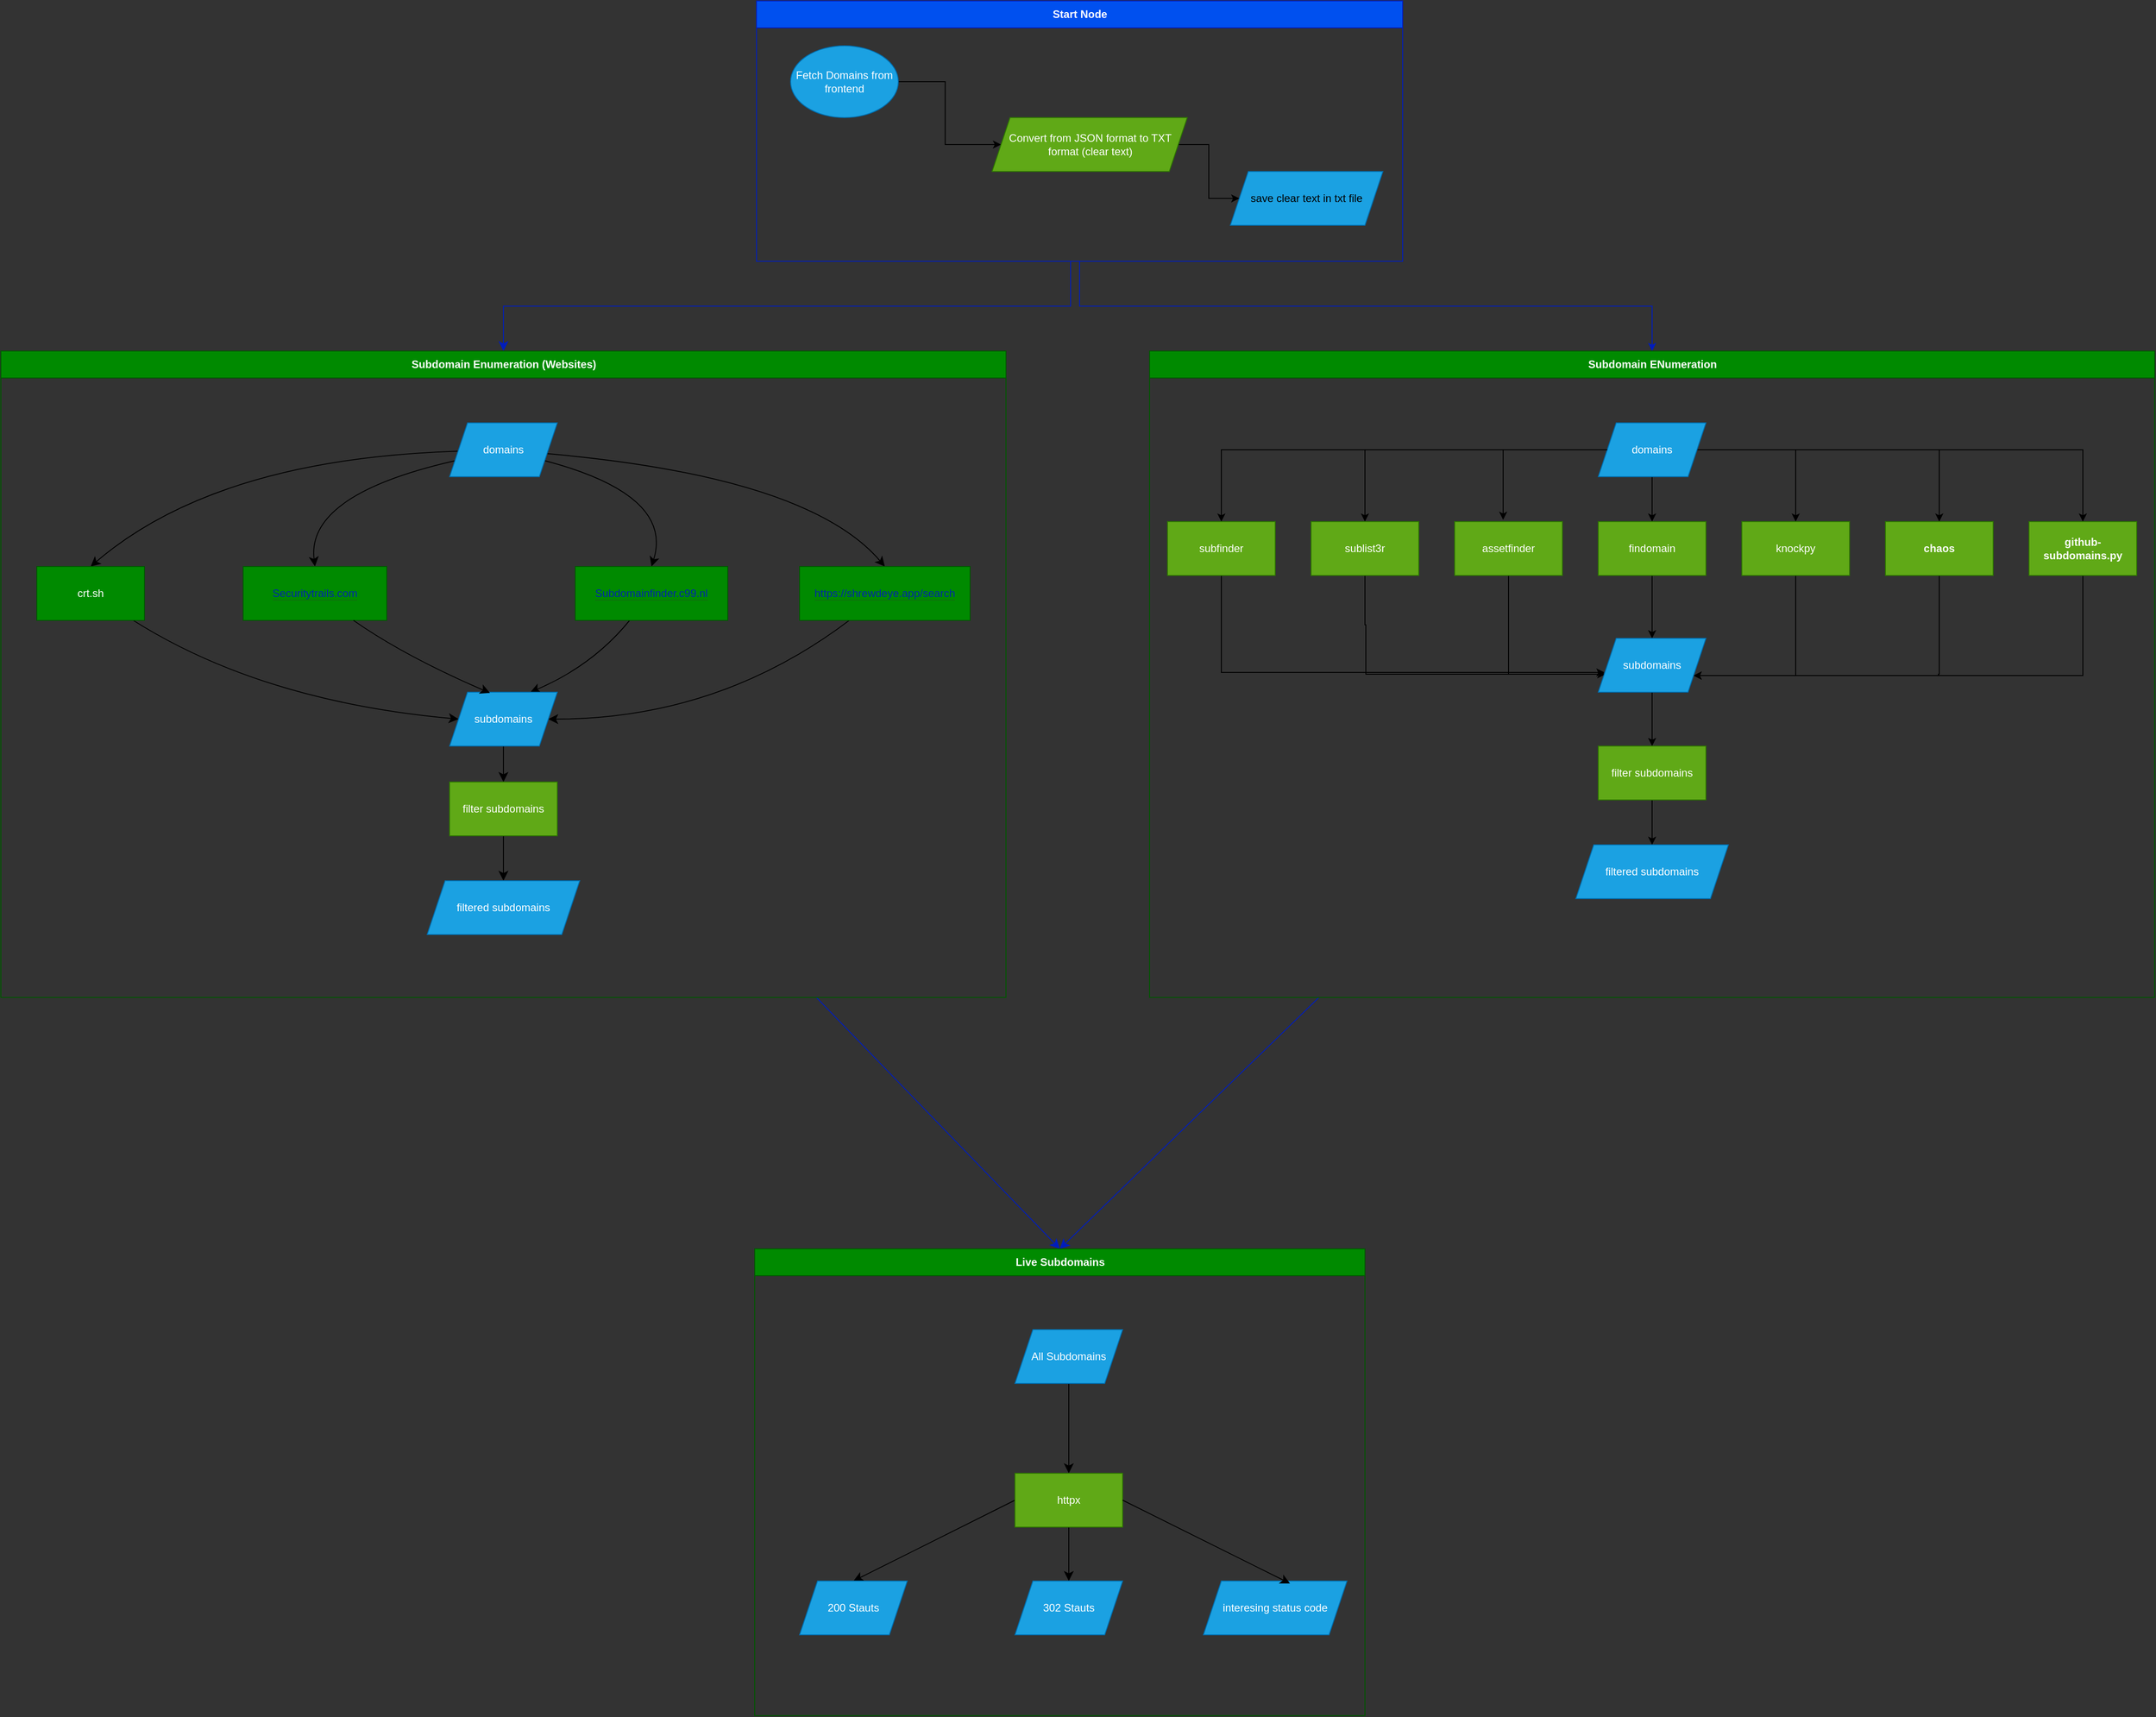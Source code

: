 <mxfile version="26.1.1">
  <diagram id="prtHgNgQTEPvFCAcTncT" name="Page-1">
    <mxGraphModel dx="3385" dy="2160" grid="0" gridSize="10" guides="1" tooltips="1" connect="1" arrows="1" fold="1" page="0" pageScale="1" pageWidth="827" pageHeight="1169" background="light-dark(#333333, #000000)" math="0" shadow="0">
      <root>
        <mxCell id="0" />
        <mxCell id="1" parent="0" />
        <mxCell id="JhoKYniSx3QzVYMo0Xfw-73" style="edgeStyle=orthogonalEdgeStyle;rounded=0;orthogonalLoop=1;jettySize=auto;html=1;entryX=0.5;entryY=0;entryDx=0;entryDy=0;fillColor=#0050ef;strokeColor=#001DBC;" parent="1" source="dNxyNK7c78bLwvsdeMH5-11" target="JhoKYniSx3QzVYMo0Xfw-47" edge="1">
          <mxGeometry relative="1" as="geometry" />
        </mxCell>
        <mxCell id="YXR1pxdyc6zQwKIzhy1a-53" style="edgeStyle=none;curved=0;rounded=0;orthogonalLoop=1;jettySize=auto;html=1;entryX=0.5;entryY=0;entryDx=0;entryDy=0;fontSize=12;startSize=8;endSize=8;fillColor=#0050ef;strokeColor=#001DBC;" edge="1" parent="1" target="YXR1pxdyc6zQwKIzhy1a-2">
          <mxGeometry relative="1" as="geometry">
            <mxPoint x="832" y="380.003" as="sourcePoint" />
            <mxPoint x="550" y="487.62" as="targetPoint" />
            <Array as="points">
              <mxPoint x="832" y="430" />
              <mxPoint x="200" y="430" />
            </Array>
          </mxGeometry>
        </mxCell>
        <mxCell id="dNxyNK7c78bLwvsdeMH5-11" value="Start Node" style="swimlane;html=1;startSize=30;horizontal=1;containerType=tree;glass=0;fillColor=#0050ef;strokeColor=#001DBC;fontColor=#ffffff;" parent="1" vertex="1">
          <mxGeometry x="482" y="90" width="720" height="290" as="geometry">
            <mxRectangle x="40" y="80" width="90" height="30" as="alternateBounds" />
          </mxGeometry>
        </mxCell>
        <mxCell id="JhoKYniSx3QzVYMo0Xfw-124" style="edgeStyle=orthogonalEdgeStyle;rounded=0;orthogonalLoop=1;jettySize=auto;html=1;" parent="dNxyNK7c78bLwvsdeMH5-11" source="JhoKYniSx3QzVYMo0Xfw-8" target="JhoKYniSx3QzVYMo0Xfw-119" edge="1">
          <mxGeometry relative="1" as="geometry" />
        </mxCell>
        <mxCell id="JhoKYniSx3QzVYMo0Xfw-8" value="Fetch Domains from frontend" style="ellipse;whiteSpace=wrap;html=1;fillColor=#1ba1e2;strokeColor=#006EAF;fontColor=#ffffff;" parent="dNxyNK7c78bLwvsdeMH5-11" vertex="1">
          <mxGeometry x="38" y="50" width="120" height="80" as="geometry" />
        </mxCell>
        <mxCell id="JhoKYniSx3QzVYMo0Xfw-115" value="save clear text in txt file" style="shape=parallelogram;perimeter=parallelogramPerimeter;fixedSize=1;fillColor=#1ba1e2;strokeColor=#006EAF;fontColor=default;fontStyle=0;align=center;horizontal=1;fontFamily=Helvetica;whiteSpace=wrap;" parent="dNxyNK7c78bLwvsdeMH5-11" vertex="1">
          <mxGeometry x="528" y="190" width="170" height="60" as="geometry" />
        </mxCell>
        <mxCell id="JhoKYniSx3QzVYMo0Xfw-129" style="edgeStyle=orthogonalEdgeStyle;rounded=0;orthogonalLoop=1;jettySize=auto;html=1;" parent="dNxyNK7c78bLwvsdeMH5-11" source="JhoKYniSx3QzVYMo0Xfw-119" target="JhoKYniSx3QzVYMo0Xfw-115" edge="1">
          <mxGeometry relative="1" as="geometry" />
        </mxCell>
        <mxCell id="JhoKYniSx3QzVYMo0Xfw-119" value="Convert from JSON format to TXT format (clear text)" style="shape=parallelogram;perimeter=parallelogramPerimeter;whiteSpace=wrap;html=1;fixedSize=1;fillColor=#60a917;strokeColor=#2D7600;fontColor=#ffffff;" parent="dNxyNK7c78bLwvsdeMH5-11" vertex="1">
          <mxGeometry x="262.5" y="130" width="217.5" height="60" as="geometry" />
        </mxCell>
        <mxCell id="YXR1pxdyc6zQwKIzhy1a-114" style="edgeStyle=none;curved=1;rounded=0;orthogonalLoop=1;jettySize=auto;html=1;entryX=0.5;entryY=0;entryDx=0;entryDy=0;fontSize=12;startSize=8;endSize=8;fillColor=#0050ef;strokeColor=#001DBC;" edge="1" parent="1" source="JhoKYniSx3QzVYMo0Xfw-47" target="YXR1pxdyc6zQwKIzhy1a-86">
          <mxGeometry relative="1" as="geometry" />
        </mxCell>
        <mxCell id="JhoKYniSx3QzVYMo0Xfw-47" value="Subdomain ENumeration" style="swimlane;html=1;startSize=30;horizontal=1;containerType=tree;glass=0;fillColor=#008a00;strokeColor=#005700;fontColor=#ffffff;" parent="1" vertex="1">
          <mxGeometry x="920" y="480" width="1120" height="720" as="geometry">
            <mxRectangle x="40" y="80" width="90" height="30" as="alternateBounds" />
          </mxGeometry>
        </mxCell>
        <mxCell id="JhoKYniSx3QzVYMo0Xfw-106" style="edgeStyle=orthogonalEdgeStyle;rounded=0;orthogonalLoop=1;jettySize=auto;html=1;" parent="JhoKYniSx3QzVYMo0Xfw-47" source="JhoKYniSx3QzVYMo0Xfw-82" target="JhoKYniSx3QzVYMo0Xfw-100" edge="1">
          <mxGeometry relative="1" as="geometry" />
        </mxCell>
        <mxCell id="JhoKYniSx3QzVYMo0Xfw-107" style="edgeStyle=orthogonalEdgeStyle;rounded=0;orthogonalLoop=1;jettySize=auto;html=1;" parent="JhoKYniSx3QzVYMo0Xfw-47" source="JhoKYniSx3QzVYMo0Xfw-82" target="JhoKYniSx3QzVYMo0Xfw-99" edge="1">
          <mxGeometry relative="1" as="geometry" />
        </mxCell>
        <mxCell id="JhoKYniSx3QzVYMo0Xfw-108" style="edgeStyle=orthogonalEdgeStyle;rounded=0;orthogonalLoop=1;jettySize=auto;html=1;entryX=0.5;entryY=0;entryDx=0;entryDy=0;" parent="JhoKYniSx3QzVYMo0Xfw-47" source="JhoKYniSx3QzVYMo0Xfw-82" target="JhoKYniSx3QzVYMo0Xfw-102" edge="1">
          <mxGeometry relative="1" as="geometry" />
        </mxCell>
        <mxCell id="JhoKYniSx3QzVYMo0Xfw-109" style="edgeStyle=orthogonalEdgeStyle;rounded=0;orthogonalLoop=1;jettySize=auto;html=1;entryX=0.5;entryY=0;entryDx=0;entryDy=0;" parent="JhoKYniSx3QzVYMo0Xfw-47" source="JhoKYniSx3QzVYMo0Xfw-82" target="JhoKYniSx3QzVYMo0Xfw-101" edge="1">
          <mxGeometry relative="1" as="geometry" />
        </mxCell>
        <mxCell id="JhoKYniSx3QzVYMo0Xfw-111" style="edgeStyle=orthogonalEdgeStyle;rounded=0;orthogonalLoop=1;jettySize=auto;html=1;entryX=0.5;entryY=0;entryDx=0;entryDy=0;" parent="JhoKYniSx3QzVYMo0Xfw-47" source="JhoKYniSx3QzVYMo0Xfw-82" target="JhoKYniSx3QzVYMo0Xfw-105" edge="1">
          <mxGeometry relative="1" as="geometry" />
        </mxCell>
        <mxCell id="JhoKYniSx3QzVYMo0Xfw-112" style="edgeStyle=orthogonalEdgeStyle;rounded=0;orthogonalLoop=1;jettySize=auto;html=1;entryX=0.5;entryY=0;entryDx=0;entryDy=0;" parent="JhoKYniSx3QzVYMo0Xfw-47" source="JhoKYniSx3QzVYMo0Xfw-82" target="JhoKYniSx3QzVYMo0Xfw-104" edge="1">
          <mxGeometry relative="1" as="geometry" />
        </mxCell>
        <mxCell id="JhoKYniSx3QzVYMo0Xfw-82" value="domains" style="shape=parallelogram;perimeter=parallelogramPerimeter;whiteSpace=wrap;html=1;fixedSize=1;fillColor=#1ba1e2;strokeColor=#006EAF;fontColor=#ffffff;" parent="JhoKYniSx3QzVYMo0Xfw-47" vertex="1">
          <mxGeometry x="500" y="80" width="120" height="60" as="geometry" />
        </mxCell>
        <mxCell id="JhoKYniSx3QzVYMo0Xfw-146" style="edgeStyle=orthogonalEdgeStyle;rounded=0;orthogonalLoop=1;jettySize=auto;html=1;" parent="JhoKYniSx3QzVYMo0Xfw-47" source="JhoKYniSx3QzVYMo0Xfw-98" edge="1">
          <mxGeometry relative="1" as="geometry">
            <mxPoint x="508" y="360" as="targetPoint" />
            <Array as="points">
              <mxPoint x="400" y="360" />
            </Array>
          </mxGeometry>
        </mxCell>
        <mxCell id="JhoKYniSx3QzVYMo0Xfw-98" value="assetfinder" style="rounded=0;whiteSpace=wrap;html=1;fillColor=#60a917;strokeColor=#2D7600;fontColor=#ffffff;" parent="JhoKYniSx3QzVYMo0Xfw-47" vertex="1">
          <mxGeometry x="340" y="190" width="120" height="60" as="geometry" />
        </mxCell>
        <mxCell id="JhoKYniSx3QzVYMo0Xfw-137" style="edgeStyle=orthogonalEdgeStyle;rounded=0;orthogonalLoop=1;jettySize=auto;html=1;entryX=1;entryY=0.75;entryDx=0;entryDy=0;" parent="JhoKYniSx3QzVYMo0Xfw-47" source="JhoKYniSx3QzVYMo0Xfw-102" target="JhoKYniSx3QzVYMo0Xfw-132" edge="1">
          <mxGeometry relative="1" as="geometry">
            <mxPoint x="720" y="360" as="targetPoint" />
            <Array as="points">
              <mxPoint x="720" y="362" />
            </Array>
          </mxGeometry>
        </mxCell>
        <mxCell id="JhoKYniSx3QzVYMo0Xfw-102" value="knockpy" style="rounded=0;whiteSpace=wrap;html=1;fillColor=#60a917;strokeColor=#2D7600;fontColor=#ffffff;" parent="JhoKYniSx3QzVYMo0Xfw-47" vertex="1">
          <mxGeometry x="660" y="190" width="120" height="60" as="geometry" />
        </mxCell>
        <mxCell id="JhoKYniSx3QzVYMo0Xfw-141" style="edgeStyle=orthogonalEdgeStyle;rounded=0;orthogonalLoop=1;jettySize=auto;html=1;entryX=0.5;entryY=0;entryDx=0;entryDy=0;" parent="JhoKYniSx3QzVYMo0Xfw-47" source="JhoKYniSx3QzVYMo0Xfw-101" target="JhoKYniSx3QzVYMo0Xfw-132" edge="1">
          <mxGeometry relative="1" as="geometry" />
        </mxCell>
        <mxCell id="JhoKYniSx3QzVYMo0Xfw-101" value="findomain" style="rounded=0;whiteSpace=wrap;html=1;fillColor=#60a917;strokeColor=#2D7600;fontColor=#ffffff;" parent="JhoKYniSx3QzVYMo0Xfw-47" vertex="1">
          <mxGeometry x="500" y="190" width="120" height="60" as="geometry" />
        </mxCell>
        <mxCell id="JhoKYniSx3QzVYMo0Xfw-133" style="edgeStyle=orthogonalEdgeStyle;rounded=0;orthogonalLoop=1;jettySize=auto;html=1;entryX=1;entryY=0.75;entryDx=0;entryDy=0;" parent="JhoKYniSx3QzVYMo0Xfw-47" source="JhoKYniSx3QzVYMo0Xfw-100" target="JhoKYniSx3QzVYMo0Xfw-132" edge="1">
          <mxGeometry relative="1" as="geometry">
            <mxPoint x="968" y="360" as="targetPoint" />
            <Array as="points">
              <mxPoint x="1040" y="362" />
            </Array>
          </mxGeometry>
        </mxCell>
        <mxCell id="JhoKYniSx3QzVYMo0Xfw-100" value="&lt;span class=&quot;notion-enable-hover&quot; data-token-index=&quot;0&quot; style=&quot;font-weight:600&quot;&gt;github-subdomains.py&lt;/span&gt;" style="rounded=0;whiteSpace=wrap;html=1;fillColor=#60a917;strokeColor=#2D7600;fontColor=#ffffff;" parent="JhoKYniSx3QzVYMo0Xfw-47" vertex="1">
          <mxGeometry x="980" y="190" width="120" height="60" as="geometry" />
        </mxCell>
        <mxCell id="JhoKYniSx3QzVYMo0Xfw-134" style="edgeStyle=orthogonalEdgeStyle;rounded=0;orthogonalLoop=1;jettySize=auto;html=1;entryX=1;entryY=0.75;entryDx=0;entryDy=0;" parent="JhoKYniSx3QzVYMo0Xfw-47" source="JhoKYniSx3QzVYMo0Xfw-99" target="JhoKYniSx3QzVYMo0Xfw-132" edge="1">
          <mxGeometry relative="1" as="geometry">
            <mxPoint x="878" y="370" as="targetPoint" />
            <Array as="points">
              <mxPoint x="880" y="360" />
              <mxPoint x="879" y="360" />
              <mxPoint x="879" y="362" />
            </Array>
          </mxGeometry>
        </mxCell>
        <mxCell id="JhoKYniSx3QzVYMo0Xfw-99" value="&lt;br&gt;&lt;span class=&quot;notion-enable-hover&quot; data-token-index=&quot;0&quot; style=&quot;font-weight:600&quot;&gt;chaos &lt;/span&gt;&lt;div&gt;&lt;br/&gt;&lt;/div&gt;" style="rounded=0;whiteSpace=wrap;html=1;fillColor=#60a917;strokeColor=#2D7600;fontColor=#ffffff;" parent="JhoKYniSx3QzVYMo0Xfw-47" vertex="1">
          <mxGeometry x="820" y="190" width="120" height="60" as="geometry" />
        </mxCell>
        <mxCell id="JhoKYniSx3QzVYMo0Xfw-145" style="edgeStyle=orthogonalEdgeStyle;rounded=0;orthogonalLoop=1;jettySize=auto;html=1;" parent="JhoKYniSx3QzVYMo0Xfw-47" source="JhoKYniSx3QzVYMo0Xfw-105" edge="1">
          <mxGeometry relative="1" as="geometry">
            <mxPoint x="508" y="360" as="targetPoint" />
            <Array as="points">
              <mxPoint x="240" y="305" />
              <mxPoint x="241" y="305" />
              <mxPoint x="241" y="360" />
            </Array>
          </mxGeometry>
        </mxCell>
        <mxCell id="JhoKYniSx3QzVYMo0Xfw-105" value="sublist3r" style="rounded=0;whiteSpace=wrap;html=1;fillColor=#60a917;strokeColor=#2D7600;fontColor=#ffffff;" parent="JhoKYniSx3QzVYMo0Xfw-47" vertex="1">
          <mxGeometry x="180" y="190" width="120" height="60" as="geometry" />
        </mxCell>
        <mxCell id="JhoKYniSx3QzVYMo0Xfw-144" style="edgeStyle=orthogonalEdgeStyle;rounded=0;orthogonalLoop=1;jettySize=auto;html=1;entryX=0.058;entryY=0.633;entryDx=0;entryDy=0;entryPerimeter=0;" parent="JhoKYniSx3QzVYMo0Xfw-47" source="JhoKYniSx3QzVYMo0Xfw-104" target="JhoKYniSx3QzVYMo0Xfw-132" edge="1">
          <mxGeometry relative="1" as="geometry">
            <mxPoint x="78" y="360" as="targetPoint" />
            <Array as="points">
              <mxPoint x="80" y="358" />
            </Array>
          </mxGeometry>
        </mxCell>
        <mxCell id="JhoKYniSx3QzVYMo0Xfw-104" value="subfinder" style="rounded=0;whiteSpace=wrap;html=1;fillColor=#60a917;strokeColor=#2D7600;fontColor=#ffffff;" parent="JhoKYniSx3QzVYMo0Xfw-47" vertex="1">
          <mxGeometry x="20" y="190" width="120" height="60" as="geometry" />
        </mxCell>
        <mxCell id="JhoKYniSx3QzVYMo0Xfw-110" style="edgeStyle=orthogonalEdgeStyle;rounded=0;orthogonalLoop=1;jettySize=auto;html=1;entryX=0.45;entryY=-0.033;entryDx=0;entryDy=0;entryPerimeter=0;" parent="JhoKYniSx3QzVYMo0Xfw-47" source="JhoKYniSx3QzVYMo0Xfw-82" target="JhoKYniSx3QzVYMo0Xfw-98" edge="1">
          <mxGeometry relative="1" as="geometry" />
        </mxCell>
        <mxCell id="JhoKYniSx3QzVYMo0Xfw-148" style="edgeStyle=orthogonalEdgeStyle;rounded=0;orthogonalLoop=1;jettySize=auto;html=1;" parent="JhoKYniSx3QzVYMo0Xfw-47" source="JhoKYniSx3QzVYMo0Xfw-132" target="JhoKYniSx3QzVYMo0Xfw-147" edge="1">
          <mxGeometry relative="1" as="geometry" />
        </mxCell>
        <mxCell id="JhoKYniSx3QzVYMo0Xfw-132" value="subdomains" style="shape=parallelogram;perimeter=parallelogramPerimeter;whiteSpace=wrap;html=1;fixedSize=1;fillColor=#1ba1e2;strokeColor=#006EAF;fontColor=#ffffff;" parent="JhoKYniSx3QzVYMo0Xfw-47" vertex="1">
          <mxGeometry x="500" y="320" width="120" height="60" as="geometry" />
        </mxCell>
        <mxCell id="JhoKYniSx3QzVYMo0Xfw-152" style="edgeStyle=orthogonalEdgeStyle;rounded=0;orthogonalLoop=1;jettySize=auto;html=1;entryX=0.5;entryY=0;entryDx=0;entryDy=0;" parent="JhoKYniSx3QzVYMo0Xfw-47" source="JhoKYniSx3QzVYMo0Xfw-147" target="JhoKYniSx3QzVYMo0Xfw-151" edge="1">
          <mxGeometry relative="1" as="geometry" />
        </mxCell>
        <mxCell id="JhoKYniSx3QzVYMo0Xfw-147" value="filter subdomains" style="rounded=0;whiteSpace=wrap;html=1;fillColor=#60a917;strokeColor=#2D7600;fontColor=#ffffff;" parent="JhoKYniSx3QzVYMo0Xfw-47" vertex="1">
          <mxGeometry x="500" y="440" width="120" height="60" as="geometry" />
        </mxCell>
        <mxCell id="JhoKYniSx3QzVYMo0Xfw-151" value="filtered subdomains" style="shape=parallelogram;perimeter=parallelogramPerimeter;whiteSpace=wrap;html=1;fixedSize=1;fillColor=#1ba1e2;strokeColor=#006EAF;fontColor=#ffffff;" parent="JhoKYniSx3QzVYMo0Xfw-47" vertex="1">
          <mxGeometry x="475" y="550" width="170" height="60" as="geometry" />
        </mxCell>
        <mxCell id="JhoKYniSx3QzVYMo0Xfw-68" style="edgeStyle=orthogonalEdgeStyle;rounded=0;orthogonalLoop=1;jettySize=auto;html=1;" parent="1" edge="1">
          <mxGeometry relative="1" as="geometry">
            <mxPoint x="824" y="960" as="targetPoint" />
          </mxGeometry>
        </mxCell>
        <mxCell id="JhoKYniSx3QzVYMo0Xfw-70" style="edgeStyle=orthogonalEdgeStyle;rounded=0;orthogonalLoop=1;jettySize=auto;html=1;entryX=0.5;entryY=0;entryDx=0;entryDy=0;" parent="1" edge="1">
          <mxGeometry relative="1" as="geometry">
            <mxPoint x="404" y="960" as="targetPoint" />
          </mxGeometry>
        </mxCell>
        <mxCell id="JhoKYniSx3QzVYMo0Xfw-71" style="edgeStyle=orthogonalEdgeStyle;rounded=0;orthogonalLoop=1;jettySize=auto;html=1;entryX=0.5;entryY=0;entryDx=0;entryDy=0;" parent="1" edge="1">
          <mxGeometry relative="1" as="geometry">
            <mxPoint x="324" y="1040" as="targetPoint" />
          </mxGeometry>
        </mxCell>
        <mxCell id="YXR1pxdyc6zQwKIzhy1a-115" style="edgeStyle=none;curved=1;rounded=0;orthogonalLoop=1;jettySize=auto;html=1;entryX=0.5;entryY=0;entryDx=0;entryDy=0;fontSize=12;startSize=8;endSize=8;fillColor=#0050ef;strokeColor=#001DBC;" edge="1" parent="1" source="YXR1pxdyc6zQwKIzhy1a-2" target="YXR1pxdyc6zQwKIzhy1a-86">
          <mxGeometry relative="1" as="geometry" />
        </mxCell>
        <mxCell id="YXR1pxdyc6zQwKIzhy1a-2" value="Subdomain Enumeration (Websites)" style="swimlane;html=1;startSize=30;horizontal=1;containerType=tree;glass=0;fillColor=#008a00;strokeColor=#005700;fontColor=#ffffff;" vertex="1" parent="1">
          <mxGeometry x="-360" y="480" width="1120" height="720" as="geometry">
            <mxRectangle x="40" y="80" width="90" height="30" as="alternateBounds" />
          </mxGeometry>
        </mxCell>
        <mxCell id="YXR1pxdyc6zQwKIzhy1a-42" style="edgeStyle=none;curved=1;rounded=0;orthogonalLoop=1;jettySize=auto;html=1;entryX=0.5;entryY=0;entryDx=0;entryDy=0;fontSize=12;startSize=8;endSize=8;" edge="1" parent="YXR1pxdyc6zQwKIzhy1a-2" source="YXR1pxdyc6zQwKIzhy1a-9" target="YXR1pxdyc6zQwKIzhy1a-41">
          <mxGeometry relative="1" as="geometry">
            <Array as="points">
              <mxPoint x="240" y="120" />
            </Array>
          </mxGeometry>
        </mxCell>
        <mxCell id="YXR1pxdyc6zQwKIzhy1a-43" style="edgeStyle=none;curved=1;rounded=0;orthogonalLoop=1;jettySize=auto;html=1;entryX=0.5;entryY=0;entryDx=0;entryDy=0;fontSize=12;startSize=8;endSize=8;" edge="1" parent="YXR1pxdyc6zQwKIzhy1a-2" source="YXR1pxdyc6zQwKIzhy1a-9" target="YXR1pxdyc6zQwKIzhy1a-32">
          <mxGeometry relative="1" as="geometry">
            <Array as="points">
              <mxPoint x="340" y="160" />
            </Array>
          </mxGeometry>
        </mxCell>
        <mxCell id="YXR1pxdyc6zQwKIzhy1a-44" style="edgeStyle=none;curved=1;rounded=0;orthogonalLoop=1;jettySize=auto;html=1;entryX=0.5;entryY=0;entryDx=0;entryDy=0;fontSize=12;startSize=8;endSize=8;" edge="1" parent="YXR1pxdyc6zQwKIzhy1a-2" source="YXR1pxdyc6zQwKIzhy1a-9" target="YXR1pxdyc6zQwKIzhy1a-33">
          <mxGeometry relative="1" as="geometry">
            <Array as="points">
              <mxPoint x="750" y="160" />
            </Array>
          </mxGeometry>
        </mxCell>
        <mxCell id="YXR1pxdyc6zQwKIzhy1a-45" style="edgeStyle=none;curved=1;rounded=0;orthogonalLoop=1;jettySize=auto;html=1;entryX=0.5;entryY=0;entryDx=0;entryDy=0;fontSize=12;startSize=8;endSize=8;" edge="1" parent="YXR1pxdyc6zQwKIzhy1a-2" source="YXR1pxdyc6zQwKIzhy1a-9" target="YXR1pxdyc6zQwKIzhy1a-31">
          <mxGeometry relative="1" as="geometry">
            <Array as="points">
              <mxPoint x="900" y="140" />
            </Array>
          </mxGeometry>
        </mxCell>
        <mxCell id="YXR1pxdyc6zQwKIzhy1a-9" value="domains" style="shape=parallelogram;perimeter=parallelogramPerimeter;whiteSpace=wrap;html=1;fixedSize=1;fillColor=#1ba1e2;strokeColor=#006EAF;fontColor=#ffffff;" vertex="1" parent="YXR1pxdyc6zQwKIzhy1a-2">
          <mxGeometry x="500" y="80" width="120" height="60" as="geometry" />
        </mxCell>
        <mxCell id="YXR1pxdyc6zQwKIzhy1a-60" style="edgeStyle=none;curved=1;rounded=0;orthogonalLoop=1;jettySize=auto;html=1;entryX=1;entryY=0.5;entryDx=0;entryDy=0;fontSize=12;startSize=8;endSize=8;" edge="1" parent="YXR1pxdyc6zQwKIzhy1a-2" source="YXR1pxdyc6zQwKIzhy1a-31" target="YXR1pxdyc6zQwKIzhy1a-59">
          <mxGeometry relative="1" as="geometry">
            <Array as="points">
              <mxPoint x="800" y="410" />
            </Array>
          </mxGeometry>
        </mxCell>
        <UserObject label="&lt;a tabindex=&quot;0&quot; data-token-index=&quot;0&quot; rel=&quot;noopener noreferrer&quot; class=&quot;notion-link-token notion-focusable-token notion-enable-hover&quot; style=&quot;cursor: pointer; overflow-wrap: break-word; text-decoration: inherit;&quot; href=&quot;https://shrewdeye.app/search&quot;&gt;&lt;span class=&quot;link-annotation-unknown-block-id-1851944407&quot; style=&quot;border-bottom:0.05em solid;border-color:rgba(55,53,47,.4);opacity:0.7&quot;&gt;https://shrewdeye.app/search&lt;/span&gt;&lt;/a&gt;" link="&#xa;&lt;a tabindex=&quot;0&quot; data-token-index=&quot;0&quot; rel=&quot;noopener noreferrer&quot; class=&quot;notion-link-token notion-focusable-token notion-enable-hover&quot; style=&quot;cursor:pointer;color:inherit;word-wrap:break-word;text-decoration:inherit&quot; href=&quot;https://shrewdeye.app/search&quot;&gt;&lt;span class=&quot;link-annotation-unknown-block-id-1851944407&quot; style=&quot;border-bottom:0.05em solid;border-color:rgba(55,53,47,.4);opacity:0.7&quot;&gt;https://shrewdeye.app/search&lt;/span&gt;&lt;/a&gt;&#xa;&#xa;" id="YXR1pxdyc6zQwKIzhy1a-31">
          <mxCell style="rounded=0;whiteSpace=wrap;html=1;fillColor=#008a00;fontColor=#ffffff;strokeColor=#005700;" vertex="1" parent="YXR1pxdyc6zQwKIzhy1a-2">
            <mxGeometry x="890" y="240" width="190" height="60" as="geometry" />
          </mxCell>
        </UserObject>
        <mxCell id="YXR1pxdyc6zQwKIzhy1a-32" value="&lt;a tabindex=&quot;0&quot; data-token-index=&quot;0&quot; rel=&quot;noopener noreferrer&quot; class=&quot;notion-link-token notion-focusable-token notion-enable-hover&quot; style=&quot;cursor: pointer; overflow-wrap: break-word; text-decoration: inherit;&quot; href=&quot;http://securitytrails.com/&quot;&gt;&lt;span class=&quot;link-annotation-unknown-block-id-1473689181&quot; style=&quot;border-bottom:0.05em solid;border-color:rgba(55,53,47,.4);opacity:0.7&quot;&gt;Securitytrails.com&lt;/span&gt;&lt;/a&gt;" style="rounded=0;whiteSpace=wrap;html=1;fillColor=#008a00;fontColor=#ffffff;strokeColor=#005700;" vertex="1" parent="YXR1pxdyc6zQwKIzhy1a-2">
          <mxGeometry x="270" y="240" width="160" height="60" as="geometry" />
        </mxCell>
        <mxCell id="YXR1pxdyc6zQwKIzhy1a-61" style="edgeStyle=none;curved=1;rounded=0;orthogonalLoop=1;jettySize=auto;html=1;fontSize=12;startSize=8;endSize=8;entryX=0.75;entryY=0;entryDx=0;entryDy=0;" edge="1" parent="YXR1pxdyc6zQwKIzhy1a-2" source="YXR1pxdyc6zQwKIzhy1a-33" target="YXR1pxdyc6zQwKIzhy1a-59">
          <mxGeometry relative="1" as="geometry">
            <Array as="points">
              <mxPoint x="660" y="350" />
            </Array>
          </mxGeometry>
        </mxCell>
        <mxCell id="YXR1pxdyc6zQwKIzhy1a-33" value="&lt;a tabindex=&quot;0&quot; data-token-index=&quot;0&quot; rel=&quot;noopener noreferrer&quot; class=&quot;notion-link-token notion-focusable-token notion-enable-hover&quot; style=&quot;cursor: pointer; overflow-wrap: break-word; text-decoration: inherit;&quot; href=&quot;http://subdomainfinder.c99.nl/&quot;&gt;&lt;span class=&quot;link-annotation-unknown-block-id-130376816&quot; style=&quot;border-bottom:0.05em solid;border-color:rgba(55,53,47,.4);opacity:0.7&quot;&gt;Subdomainfinder.c99.nl&lt;/span&gt;&lt;/a&gt;" style="rounded=0;whiteSpace=wrap;html=1;fillColor=#008a00;fontColor=#ffffff;strokeColor=#005700;" vertex="1" parent="YXR1pxdyc6zQwKIzhy1a-2">
          <mxGeometry x="640" y="240" width="170" height="60" as="geometry" />
        </mxCell>
        <mxCell id="YXR1pxdyc6zQwKIzhy1a-65" style="edgeStyle=none;curved=1;rounded=0;orthogonalLoop=1;jettySize=auto;html=1;entryX=0;entryY=0.5;entryDx=0;entryDy=0;fontSize=12;startSize=8;endSize=8;" edge="1" parent="YXR1pxdyc6zQwKIzhy1a-2" source="YXR1pxdyc6zQwKIzhy1a-41" target="YXR1pxdyc6zQwKIzhy1a-59">
          <mxGeometry relative="1" as="geometry">
            <Array as="points">
              <mxPoint x="290" y="390" />
            </Array>
          </mxGeometry>
        </mxCell>
        <mxCell id="YXR1pxdyc6zQwKIzhy1a-41" value="crt.sh" style="rounded=0;whiteSpace=wrap;html=1;fillColor=#008a00;fontColor=#ffffff;strokeColor=#005700;" vertex="1" parent="YXR1pxdyc6zQwKIzhy1a-2">
          <mxGeometry x="40" y="240" width="120" height="60" as="geometry" />
        </mxCell>
        <mxCell id="YXR1pxdyc6zQwKIzhy1a-84" style="edgeStyle=none;curved=1;rounded=0;orthogonalLoop=1;jettySize=auto;html=1;fontSize=12;startSize=8;endSize=8;" edge="1" parent="YXR1pxdyc6zQwKIzhy1a-2" source="YXR1pxdyc6zQwKIzhy1a-59" target="YXR1pxdyc6zQwKIzhy1a-82">
          <mxGeometry relative="1" as="geometry" />
        </mxCell>
        <mxCell id="YXR1pxdyc6zQwKIzhy1a-59" value="subdomains" style="shape=parallelogram;perimeter=parallelogramPerimeter;whiteSpace=wrap;html=1;fixedSize=1;fillColor=#1ba1e2;strokeColor=#006EAF;fontColor=#ffffff;" vertex="1" parent="YXR1pxdyc6zQwKIzhy1a-2">
          <mxGeometry x="500" y="380" width="120" height="60" as="geometry" />
        </mxCell>
        <mxCell id="YXR1pxdyc6zQwKIzhy1a-64" style="edgeStyle=none;curved=1;rounded=0;orthogonalLoop=1;jettySize=auto;html=1;entryX=0.375;entryY=0.014;entryDx=0;entryDy=0;entryPerimeter=0;fontSize=12;startSize=8;endSize=8;" edge="1" parent="YXR1pxdyc6zQwKIzhy1a-2" source="YXR1pxdyc6zQwKIzhy1a-32" target="YXR1pxdyc6zQwKIzhy1a-59">
          <mxGeometry relative="1" as="geometry">
            <Array as="points">
              <mxPoint x="450" y="340" />
            </Array>
          </mxGeometry>
        </mxCell>
        <mxCell id="YXR1pxdyc6zQwKIzhy1a-85" style="edgeStyle=none;curved=1;rounded=0;orthogonalLoop=1;jettySize=auto;html=1;entryX=0.5;entryY=0;entryDx=0;entryDy=0;fontSize=12;startSize=8;endSize=8;" edge="1" parent="YXR1pxdyc6zQwKIzhy1a-2" source="YXR1pxdyc6zQwKIzhy1a-82" target="YXR1pxdyc6zQwKIzhy1a-83">
          <mxGeometry relative="1" as="geometry" />
        </mxCell>
        <mxCell id="YXR1pxdyc6zQwKIzhy1a-82" value="filter subdomains" style="rounded=0;whiteSpace=wrap;html=1;fillColor=#60a917;strokeColor=#2D7600;fontColor=#ffffff;" vertex="1" parent="YXR1pxdyc6zQwKIzhy1a-2">
          <mxGeometry x="500" y="480" width="120" height="60" as="geometry" />
        </mxCell>
        <mxCell id="YXR1pxdyc6zQwKIzhy1a-83" value="filtered subdomains" style="shape=parallelogram;perimeter=parallelogramPerimeter;whiteSpace=wrap;html=1;fixedSize=1;fillColor=#1ba1e2;strokeColor=#006EAF;fontColor=#ffffff;" vertex="1" parent="YXR1pxdyc6zQwKIzhy1a-2">
          <mxGeometry x="475" y="590" width="170" height="60" as="geometry" />
        </mxCell>
        <mxCell id="YXR1pxdyc6zQwKIzhy1a-86" value="Live Subdomains" style="swimlane;html=1;startSize=30;horizontal=1;containerType=tree;glass=0;fillColor=#008a00;strokeColor=#005700;fontColor=#ffffff;" vertex="1" parent="1">
          <mxGeometry x="480" y="1480" width="680" height="520" as="geometry">
            <mxRectangle x="40" y="80" width="90" height="30" as="alternateBounds" />
          </mxGeometry>
        </mxCell>
        <mxCell id="YXR1pxdyc6zQwKIzhy1a-119" style="edgeStyle=none;curved=1;rounded=0;orthogonalLoop=1;jettySize=auto;html=1;entryX=0.5;entryY=0;entryDx=0;entryDy=0;fontSize=12;startSize=8;endSize=8;" edge="1" parent="YXR1pxdyc6zQwKIzhy1a-86" source="YXR1pxdyc6zQwKIzhy1a-93" target="YXR1pxdyc6zQwKIzhy1a-116">
          <mxGeometry relative="1" as="geometry" />
        </mxCell>
        <mxCell id="YXR1pxdyc6zQwKIzhy1a-93" value="All Subdomains" style="shape=parallelogram;perimeter=parallelogramPerimeter;whiteSpace=wrap;html=1;fixedSize=1;fillColor=#1ba1e2;strokeColor=#006EAF;fontColor=#ffffff;" vertex="1" parent="YXR1pxdyc6zQwKIzhy1a-86">
          <mxGeometry x="290" y="90" width="120" height="60" as="geometry" />
        </mxCell>
        <mxCell id="YXR1pxdyc6zQwKIzhy1a-124" style="edgeStyle=none;curved=1;rounded=0;orthogonalLoop=1;jettySize=auto;html=1;entryX=0.5;entryY=0;entryDx=0;entryDy=0;fontSize=12;startSize=8;endSize=8;" edge="1" parent="YXR1pxdyc6zQwKIzhy1a-86" source="YXR1pxdyc6zQwKIzhy1a-116" target="YXR1pxdyc6zQwKIzhy1a-121">
          <mxGeometry relative="1" as="geometry" />
        </mxCell>
        <mxCell id="YXR1pxdyc6zQwKIzhy1a-125" style="edgeStyle=none;curved=1;rounded=0;orthogonalLoop=1;jettySize=auto;html=1;exitX=0;exitY=0.5;exitDx=0;exitDy=0;entryX=0.5;entryY=0;entryDx=0;entryDy=0;fontSize=12;startSize=8;endSize=8;" edge="1" parent="YXR1pxdyc6zQwKIzhy1a-86" source="YXR1pxdyc6zQwKIzhy1a-116" target="YXR1pxdyc6zQwKIzhy1a-122">
          <mxGeometry relative="1" as="geometry" />
        </mxCell>
        <mxCell id="YXR1pxdyc6zQwKIzhy1a-116" value="httpx" style="rounded=0;whiteSpace=wrap;html=1;fillColor=#60a917;fontColor=#ffffff;strokeColor=#2D7600;" vertex="1" parent="YXR1pxdyc6zQwKIzhy1a-86">
          <mxGeometry x="290" y="250" width="120" height="60" as="geometry" />
        </mxCell>
        <mxCell id="YXR1pxdyc6zQwKIzhy1a-120" value="interesing status code" style="shape=parallelogram;perimeter=parallelogramPerimeter;whiteSpace=wrap;html=1;fixedSize=1;fillColor=#1ba1e2;fontColor=#ffffff;strokeColor=#006EAF;" vertex="1" parent="YXR1pxdyc6zQwKIzhy1a-86">
          <mxGeometry x="500" y="370" width="160" height="60" as="geometry" />
        </mxCell>
        <mxCell id="YXR1pxdyc6zQwKIzhy1a-121" value="302 Stauts" style="shape=parallelogram;perimeter=parallelogramPerimeter;whiteSpace=wrap;html=1;fixedSize=1;fillColor=#1ba1e2;fontColor=#ffffff;strokeColor=#006EAF;" vertex="1" parent="YXR1pxdyc6zQwKIzhy1a-86">
          <mxGeometry x="290" y="370" width="120" height="60" as="geometry" />
        </mxCell>
        <mxCell id="YXR1pxdyc6zQwKIzhy1a-122" value="200 Stauts" style="shape=parallelogram;perimeter=parallelogramPerimeter;whiteSpace=wrap;html=1;fixedSize=1;fillColor=#1ba1e2;fontColor=#ffffff;strokeColor=#006EAF;" vertex="1" parent="YXR1pxdyc6zQwKIzhy1a-86">
          <mxGeometry x="50" y="370" width="120" height="60" as="geometry" />
        </mxCell>
        <mxCell id="YXR1pxdyc6zQwKIzhy1a-126" style="edgeStyle=none;curved=1;rounded=0;orthogonalLoop=1;jettySize=auto;html=1;entryX=0.603;entryY=0.046;entryDx=0;entryDy=0;entryPerimeter=0;fontSize=12;startSize=8;endSize=8;exitX=1;exitY=0.5;exitDx=0;exitDy=0;" edge="1" parent="YXR1pxdyc6zQwKIzhy1a-86" source="YXR1pxdyc6zQwKIzhy1a-116" target="YXR1pxdyc6zQwKIzhy1a-120">
          <mxGeometry relative="1" as="geometry" />
        </mxCell>
      </root>
    </mxGraphModel>
  </diagram>
</mxfile>
